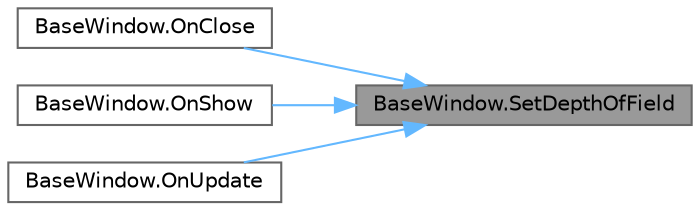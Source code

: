 digraph "BaseWindow.SetDepthOfField"
{
 // LATEX_PDF_SIZE
  bgcolor="transparent";
  edge [fontname=Helvetica,fontsize=10,labelfontname=Helvetica,labelfontsize=10];
  node [fontname=Helvetica,fontsize=10,shape=box,height=0.2,width=0.4];
  rankdir="RL";
  Node1 [id="Node000001",label="BaseWindow.SetDepthOfField",height=0.2,width=0.4,color="gray40", fillcolor="grey60", style="filled", fontcolor="black",tooltip=" "];
  Node1 -> Node2 [id="edge1_Node000001_Node000002",dir="back",color="steelblue1",style="solid",tooltip=" "];
  Node2 [id="Node000002",label="BaseWindow.OnClose",height=0.2,width=0.4,color="grey40", fillcolor="white", style="filled",URL="$class_base_window.html#a999c4076bebbfb7adcab0741128d4c6d",tooltip=" "];
  Node1 -> Node3 [id="edge2_Node000001_Node000003",dir="back",color="steelblue1",style="solid",tooltip=" "];
  Node3 [id="Node000003",label="BaseWindow.OnShow",height=0.2,width=0.4,color="grey40", fillcolor="white", style="filled",URL="$class_base_window.html#a1f66e4205b9bf49268702310ccb3bf5b",tooltip=" "];
  Node1 -> Node4 [id="edge3_Node000001_Node000004",dir="back",color="steelblue1",style="solid",tooltip=" "];
  Node4 [id="Node000004",label="BaseWindow.OnUpdate",height=0.2,width=0.4,color="grey40", fillcolor="white", style="filled",URL="$class_base_window.html#a7dbb4bd0d8326442b7ad896895fd2995",tooltip=" "];
}
